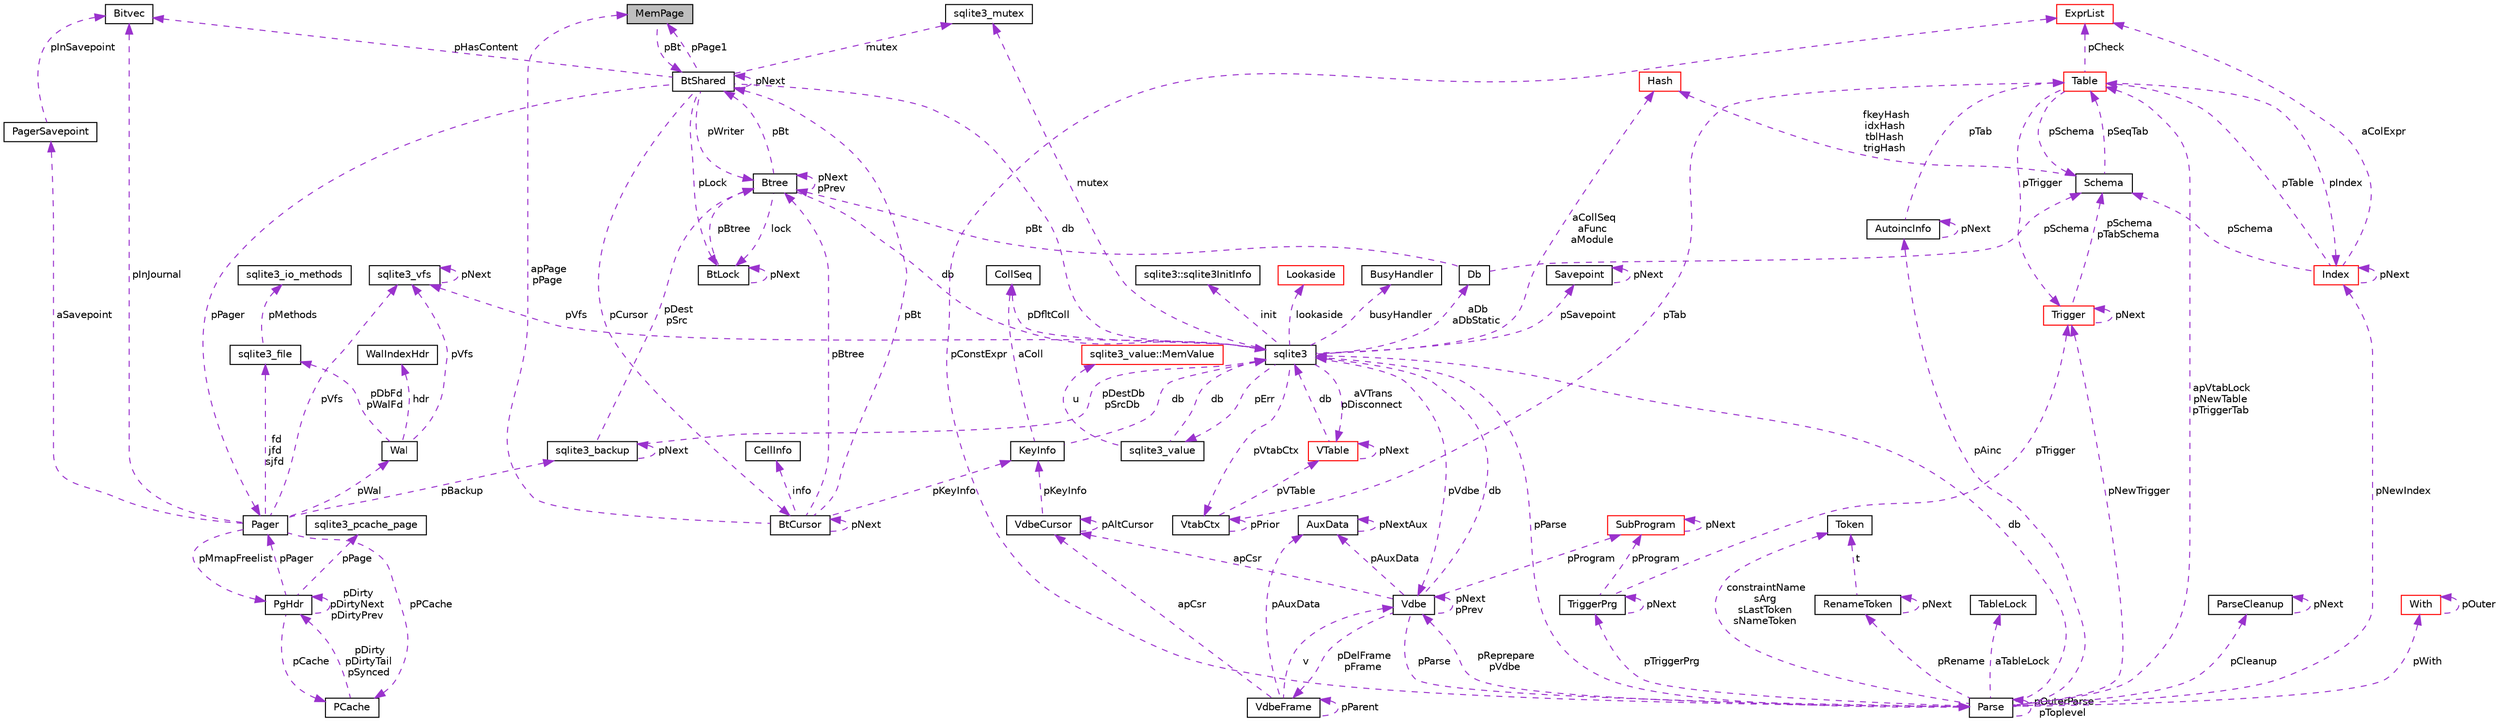 digraph "MemPage"
{
 // LATEX_PDF_SIZE
  edge [fontname="Helvetica",fontsize="10",labelfontname="Helvetica",labelfontsize="10"];
  node [fontname="Helvetica",fontsize="10",shape=record];
  Node1 [label="MemPage",height=0.2,width=0.4,color="black", fillcolor="grey75", style="filled", fontcolor="black",tooltip=" "];
  Node2 -> Node1 [dir="back",color="darkorchid3",fontsize="10",style="dashed",label=" pBt" ,fontname="Helvetica"];
  Node2 [label="BtShared",height=0.2,width=0.4,color="black", fillcolor="white", style="filled",URL="$d4/da0/structBtShared.html",tooltip=" "];
  Node3 -> Node2 [dir="back",color="darkorchid3",fontsize="10",style="dashed",label=" pPager" ,fontname="Helvetica"];
  Node3 [label="Pager",height=0.2,width=0.4,color="black", fillcolor="white", style="filled",URL="$d3/d8c/structPager.html",tooltip=" "];
  Node4 -> Node3 [dir="back",color="darkorchid3",fontsize="10",style="dashed",label=" pVfs" ,fontname="Helvetica"];
  Node4 [label="sqlite3_vfs",height=0.2,width=0.4,color="black", fillcolor="white", style="filled",URL="$d3/d36/structsqlite3__vfs.html",tooltip=" "];
  Node4 -> Node4 [dir="back",color="darkorchid3",fontsize="10",style="dashed",label=" pNext" ,fontname="Helvetica"];
  Node5 -> Node3 [dir="back",color="darkorchid3",fontsize="10",style="dashed",label=" pInJournal" ,fontname="Helvetica"];
  Node5 [label="Bitvec",height=0.2,width=0.4,color="black", fillcolor="white", style="filled",URL="$db/d1b/sqlite3_8c.html#de/da7/structBitvec",tooltip=" "];
  Node6 -> Node3 [dir="back",color="darkorchid3",fontsize="10",style="dashed",label=" fd\njfd\nsjfd" ,fontname="Helvetica"];
  Node6 [label="sqlite3_file",height=0.2,width=0.4,color="black", fillcolor="white", style="filled",URL="$de/dd3/sqlite3_8h.html#db/db0/structsqlite3__file",tooltip=" "];
  Node7 -> Node6 [dir="back",color="darkorchid3",fontsize="10",style="dashed",label=" pMethods" ,fontname="Helvetica"];
  Node7 [label="sqlite3_io_methods",height=0.2,width=0.4,color="black", fillcolor="white", style="filled",URL="$d9/df3/structsqlite3__io__methods.html",tooltip=" "];
  Node8 -> Node3 [dir="back",color="darkorchid3",fontsize="10",style="dashed",label=" pBackup" ,fontname="Helvetica"];
  Node8 [label="sqlite3_backup",height=0.2,width=0.4,color="black", fillcolor="white", style="filled",URL="$db/d1b/sqlite3_8c.html#d4/da8/structsqlite3__backup",tooltip=" "];
  Node9 -> Node8 [dir="back",color="darkorchid3",fontsize="10",style="dashed",label=" pDestDb\npSrcDb" ,fontname="Helvetica"];
  Node9 [label="sqlite3",height=0.2,width=0.4,color="black", fillcolor="white", style="filled",URL="$d9/dcd/structsqlite3.html",tooltip=" "];
  Node4 -> Node9 [dir="back",color="darkorchid3",fontsize="10",style="dashed",label=" pVfs" ,fontname="Helvetica"];
  Node10 -> Node9 [dir="back",color="darkorchid3",fontsize="10",style="dashed",label=" pVdbe" ,fontname="Helvetica"];
  Node10 [label="Vdbe",height=0.2,width=0.4,color="black", fillcolor="white", style="filled",URL="$db/d1b/sqlite3_8c.html#de/d53/structVdbe",tooltip=" "];
  Node9 -> Node10 [dir="back",color="darkorchid3",fontsize="10",style="dashed",label=" db" ,fontname="Helvetica"];
  Node10 -> Node10 [dir="back",color="darkorchid3",fontsize="10",style="dashed",label=" pNext\npPrev" ,fontname="Helvetica"];
  Node11 -> Node10 [dir="back",color="darkorchid3",fontsize="10",style="dashed",label=" pParse" ,fontname="Helvetica"];
  Node11 [label="Parse",height=0.2,width=0.4,color="black", fillcolor="white", style="filled",URL="$db/d1b/sqlite3_8c.html#db/dbb/structParse",tooltip=" "];
  Node9 -> Node11 [dir="back",color="darkorchid3",fontsize="10",style="dashed",label=" db" ,fontname="Helvetica"];
  Node10 -> Node11 [dir="back",color="darkorchid3",fontsize="10",style="dashed",label=" pReprepare\npVdbe" ,fontname="Helvetica"];
  Node12 -> Node11 [dir="back",color="darkorchid3",fontsize="10",style="dashed",label=" pConstExpr" ,fontname="Helvetica"];
  Node12 [label="ExprList",height=0.2,width=0.4,color="red", fillcolor="white", style="filled",URL="$db/d1b/sqlite3_8c.html#d5/d5c/structExprList",tooltip=" "];
  Node38 -> Node11 [dir="back",color="darkorchid3",fontsize="10",style="dashed",label=" constraintName\nsArg\nsLastToken\nsNameToken" ,fontname="Helvetica"];
  Node38 [label="Token",height=0.2,width=0.4,color="black", fillcolor="white", style="filled",URL="$db/d1b/sqlite3_8c.html#df/dcd/structToken",tooltip=" "];
  Node39 -> Node11 [dir="back",color="darkorchid3",fontsize="10",style="dashed",label=" aTableLock" ,fontname="Helvetica"];
  Node39 [label="TableLock",height=0.2,width=0.4,color="black", fillcolor="white", style="filled",URL="$db/d1b/sqlite3_8c.html#d1/d79/structTableLock",tooltip=" "];
  Node40 -> Node11 [dir="back",color="darkorchid3",fontsize="10",style="dashed",label=" pAinc" ,fontname="Helvetica"];
  Node40 [label="AutoincInfo",height=0.2,width=0.4,color="black", fillcolor="white", style="filled",URL="$db/d1b/sqlite3_8c.html#db/d7b/structAutoincInfo",tooltip=" "];
  Node40 -> Node40 [dir="back",color="darkorchid3",fontsize="10",style="dashed",label=" pNext" ,fontname="Helvetica"];
  Node17 -> Node40 [dir="back",color="darkorchid3",fontsize="10",style="dashed",label=" pTab" ,fontname="Helvetica"];
  Node17 [label="Table",height=0.2,width=0.4,color="red", fillcolor="white", style="filled",URL="$db/d1b/sqlite3_8c.html#dc/dcb/structTable",tooltip=" "];
  Node19 -> Node17 [dir="back",color="darkorchid3",fontsize="10",style="dashed",label=" pIndex" ,fontname="Helvetica"];
  Node19 [label="Index",height=0.2,width=0.4,color="red", fillcolor="white", style="filled",URL="$db/d1b/sqlite3_8c.html#df/d86/structIndex",tooltip=" "];
  Node17 -> Node19 [dir="back",color="darkorchid3",fontsize="10",style="dashed",label=" pTable" ,fontname="Helvetica"];
  Node19 -> Node19 [dir="back",color="darkorchid3",fontsize="10",style="dashed",label=" pNext" ,fontname="Helvetica"];
  Node20 -> Node19 [dir="back",color="darkorchid3",fontsize="10",style="dashed",label=" pSchema" ,fontname="Helvetica"];
  Node20 [label="Schema",height=0.2,width=0.4,color="black", fillcolor="white", style="filled",URL="$db/d1b/sqlite3_8c.html#d8/db0/structSchema",tooltip=" "];
  Node21 -> Node20 [dir="back",color="darkorchid3",fontsize="10",style="dashed",label=" fkeyHash\nidxHash\ntblHash\ntrigHash" ,fontname="Helvetica"];
  Node21 [label="Hash",height=0.2,width=0.4,color="red", fillcolor="white", style="filled",URL="$db/d1b/sqlite3_8c.html#d1/dbe/structHash",tooltip=" "];
  Node17 -> Node20 [dir="back",color="darkorchid3",fontsize="10",style="dashed",label=" pSeqTab" ,fontname="Helvetica"];
  Node12 -> Node19 [dir="back",color="darkorchid3",fontsize="10",style="dashed",label=" aColExpr" ,fontname="Helvetica"];
  Node12 -> Node17 [dir="back",color="darkorchid3",fontsize="10",style="dashed",label=" pCheck" ,fontname="Helvetica"];
  Node24 -> Node17 [dir="back",color="darkorchid3",fontsize="10",style="dashed",label=" pTrigger" ,fontname="Helvetica"];
  Node24 [label="Trigger",height=0.2,width=0.4,color="red", fillcolor="white", style="filled",URL="$db/d1b/sqlite3_8c.html#dc/d15/structTrigger",tooltip=" "];
  Node20 -> Node24 [dir="back",color="darkorchid3",fontsize="10",style="dashed",label=" pSchema\npTabSchema" ,fontname="Helvetica"];
  Node24 -> Node24 [dir="back",color="darkorchid3",fontsize="10",style="dashed",label=" pNext" ,fontname="Helvetica"];
  Node20 -> Node17 [dir="back",color="darkorchid3",fontsize="10",style="dashed",label=" pSchema" ,fontname="Helvetica"];
  Node11 -> Node11 [dir="back",color="darkorchid3",fontsize="10",style="dashed",label=" pOuterParse\npToplevel" ,fontname="Helvetica"];
  Node17 -> Node11 [dir="back",color="darkorchid3",fontsize="10",style="dashed",label=" apVtabLock\npNewTable\npTriggerTab" ,fontname="Helvetica"];
  Node41 -> Node11 [dir="back",color="darkorchid3",fontsize="10",style="dashed",label=" pTriggerPrg" ,fontname="Helvetica"];
  Node41 [label="TriggerPrg",height=0.2,width=0.4,color="black", fillcolor="white", style="filled",URL="$db/d1b/sqlite3_8c.html#d9/d62/structTriggerPrg",tooltip=" "];
  Node24 -> Node41 [dir="back",color="darkorchid3",fontsize="10",style="dashed",label=" pTrigger" ,fontname="Helvetica"];
  Node41 -> Node41 [dir="back",color="darkorchid3",fontsize="10",style="dashed",label=" pNext" ,fontname="Helvetica"];
  Node42 -> Node41 [dir="back",color="darkorchid3",fontsize="10",style="dashed",label=" pProgram" ,fontname="Helvetica"];
  Node42 [label="SubProgram",height=0.2,width=0.4,color="red", fillcolor="white", style="filled",URL="$db/d1b/sqlite3_8c.html#de/d7a/structSubProgram",tooltip=" "];
  Node42 -> Node42 [dir="back",color="darkorchid3",fontsize="10",style="dashed",label=" pNext" ,fontname="Helvetica"];
  Node54 -> Node11 [dir="back",color="darkorchid3",fontsize="10",style="dashed",label=" pCleanup" ,fontname="Helvetica"];
  Node54 [label="ParseCleanup",height=0.2,width=0.4,color="black", fillcolor="white", style="filled",URL="$de/d52/structParseCleanup.html",tooltip=" "];
  Node54 -> Node54 [dir="back",color="darkorchid3",fontsize="10",style="dashed",label=" pNext" ,fontname="Helvetica"];
  Node19 -> Node11 [dir="back",color="darkorchid3",fontsize="10",style="dashed",label=" pNewIndex" ,fontname="Helvetica"];
  Node24 -> Node11 [dir="back",color="darkorchid3",fontsize="10",style="dashed",label=" pNewTrigger" ,fontname="Helvetica"];
  Node31 -> Node11 [dir="back",color="darkorchid3",fontsize="10",style="dashed",label=" pWith" ,fontname="Helvetica"];
  Node31 [label="With",height=0.2,width=0.4,color="red", fillcolor="white", style="filled",URL="$db/d1b/sqlite3_8c.html#df/d70/structWith",tooltip=" "];
  Node31 -> Node31 [dir="back",color="darkorchid3",fontsize="10",style="dashed",label=" pOuter" ,fontname="Helvetica"];
  Node55 -> Node11 [dir="back",color="darkorchid3",fontsize="10",style="dashed",label=" pRename" ,fontname="Helvetica"];
  Node55 [label="RenameToken",height=0.2,width=0.4,color="black", fillcolor="white", style="filled",URL="$db/d1b/sqlite3_8c.html#d7/db5/structRenameToken",tooltip=" "];
  Node38 -> Node55 [dir="back",color="darkorchid3",fontsize="10",style="dashed",label=" t" ,fontname="Helvetica"];
  Node55 -> Node55 [dir="back",color="darkorchid3",fontsize="10",style="dashed",label=" pNext" ,fontname="Helvetica"];
  Node56 -> Node10 [dir="back",color="darkorchid3",fontsize="10",style="dashed",label=" apCsr" ,fontname="Helvetica"];
  Node56 [label="VdbeCursor",height=0.2,width=0.4,color="black", fillcolor="white", style="filled",URL="$db/d1b/sqlite3_8c.html#d0/dd5/structVdbeCursor",tooltip=" "];
  Node56 -> Node56 [dir="back",color="darkorchid3",fontsize="10",style="dashed",label=" pAltCursor" ,fontname="Helvetica"];
  Node53 -> Node56 [dir="back",color="darkorchid3",fontsize="10",style="dashed",label=" pKeyInfo" ,fontname="Helvetica"];
  Node53 [label="KeyInfo",height=0.2,width=0.4,color="black", fillcolor="white", style="filled",URL="$db/d1b/sqlite3_8c.html#d2/d51/structKeyInfo",tooltip=" "];
  Node9 -> Node53 [dir="back",color="darkorchid3",fontsize="10",style="dashed",label=" db" ,fontname="Helvetica"];
  Node48 -> Node53 [dir="back",color="darkorchid3",fontsize="10",style="dashed",label=" aColl" ,fontname="Helvetica"];
  Node48 [label="CollSeq",height=0.2,width=0.4,color="black", fillcolor="white", style="filled",URL="$d1/d4e/structCollSeq.html",tooltip=" "];
  Node57 -> Node10 [dir="back",color="darkorchid3",fontsize="10",style="dashed",label=" pDelFrame\npFrame" ,fontname="Helvetica"];
  Node57 [label="VdbeFrame",height=0.2,width=0.4,color="black", fillcolor="white", style="filled",URL="$db/d1b/sqlite3_8c.html#df/db1/structVdbeFrame",tooltip=" "];
  Node10 -> Node57 [dir="back",color="darkorchid3",fontsize="10",style="dashed",label=" v" ,fontname="Helvetica"];
  Node57 -> Node57 [dir="back",color="darkorchid3",fontsize="10",style="dashed",label=" pParent" ,fontname="Helvetica"];
  Node56 -> Node57 [dir="back",color="darkorchid3",fontsize="10",style="dashed",label=" apCsr" ,fontname="Helvetica"];
  Node58 -> Node57 [dir="back",color="darkorchid3",fontsize="10",style="dashed",label=" pAuxData" ,fontname="Helvetica"];
  Node58 [label="AuxData",height=0.2,width=0.4,color="black", fillcolor="white", style="filled",URL="$d7/d4c/structAuxData.html",tooltip=" "];
  Node58 -> Node58 [dir="back",color="darkorchid3",fontsize="10",style="dashed",label=" pNextAux" ,fontname="Helvetica"];
  Node42 -> Node10 [dir="back",color="darkorchid3",fontsize="10",style="dashed",label=" pProgram" ,fontname="Helvetica"];
  Node58 -> Node10 [dir="back",color="darkorchid3",fontsize="10",style="dashed",label=" pAuxData" ,fontname="Helvetica"];
  Node48 -> Node9 [dir="back",color="darkorchid3",fontsize="10",style="dashed",label=" pDfltColl" ,fontname="Helvetica"];
  Node59 -> Node9 [dir="back",color="darkorchid3",fontsize="10",style="dashed",label=" mutex" ,fontname="Helvetica"];
  Node59 [label="sqlite3_mutex",height=0.2,width=0.4,color="black", fillcolor="white", style="filled",URL="$db/d1b/sqlite3_8c.html#d5/d3c/structsqlite3__mutex",tooltip=" "];
  Node60 -> Node9 [dir="back",color="darkorchid3",fontsize="10",style="dashed",label=" aDb\naDbStatic" ,fontname="Helvetica"];
  Node60 [label="Db",height=0.2,width=0.4,color="black", fillcolor="white", style="filled",URL="$db/d1b/sqlite3_8c.html#d2/d6b/structDb",tooltip=" "];
  Node61 -> Node60 [dir="back",color="darkorchid3",fontsize="10",style="dashed",label=" pBt" ,fontname="Helvetica"];
  Node61 [label="Btree",height=0.2,width=0.4,color="black", fillcolor="white", style="filled",URL="$db/d1b/sqlite3_8c.html#dd/db3/structBtree",tooltip=" "];
  Node9 -> Node61 [dir="back",color="darkorchid3",fontsize="10",style="dashed",label=" db" ,fontname="Helvetica"];
  Node2 -> Node61 [dir="back",color="darkorchid3",fontsize="10",style="dashed",label=" pBt" ,fontname="Helvetica"];
  Node61 -> Node61 [dir="back",color="darkorchid3",fontsize="10",style="dashed",label=" pNext\npPrev" ,fontname="Helvetica"];
  Node62 -> Node61 [dir="back",color="darkorchid3",fontsize="10",style="dashed",label=" lock" ,fontname="Helvetica"];
  Node62 [label="BtLock",height=0.2,width=0.4,color="black", fillcolor="white", style="filled",URL="$db/d1b/sqlite3_8c.html#db/dc1/structBtLock",tooltip=" "];
  Node61 -> Node62 [dir="back",color="darkorchid3",fontsize="10",style="dashed",label=" pBtree" ,fontname="Helvetica"];
  Node62 -> Node62 [dir="back",color="darkorchid3",fontsize="10",style="dashed",label=" pNext" ,fontname="Helvetica"];
  Node20 -> Node60 [dir="back",color="darkorchid3",fontsize="10",style="dashed",label=" pSchema" ,fontname="Helvetica"];
  Node63 -> Node9 [dir="back",color="darkorchid3",fontsize="10",style="dashed",label=" init" ,fontname="Helvetica"];
  Node63 [label="sqlite3::sqlite3InitInfo",height=0.2,width=0.4,color="black", fillcolor="white", style="filled",URL="$d9/dcd/structsqlite3.html#df/d52/structsqlite3_1_1sqlite3InitInfo",tooltip=" "];
  Node11 -> Node9 [dir="back",color="darkorchid3",fontsize="10",style="dashed",label=" pParse" ,fontname="Helvetica"];
  Node46 -> Node9 [dir="back",color="darkorchid3",fontsize="10",style="dashed",label=" pErr" ,fontname="Helvetica"];
  Node46 [label="sqlite3_value",height=0.2,width=0.4,color="black", fillcolor="white", style="filled",URL="$d0/d9c/structsqlite3__value.html",tooltip=" "];
  Node47 -> Node46 [dir="back",color="darkorchid3",fontsize="10",style="dashed",label=" u" ,fontname="Helvetica"];
  Node47 [label="sqlite3_value::MemValue",height=0.2,width=0.4,color="red", fillcolor="white", style="filled",URL="$d0/d9c/structsqlite3__value.html#d5/da9/unionsqlite3__value_1_1MemValue",tooltip=" "];
  Node9 -> Node46 [dir="back",color="darkorchid3",fontsize="10",style="dashed",label=" db" ,fontname="Helvetica"];
  Node64 -> Node9 [dir="back",color="darkorchid3",fontsize="10",style="dashed",label=" lookaside" ,fontname="Helvetica"];
  Node64 [label="Lookaside",height=0.2,width=0.4,color="red", fillcolor="white", style="filled",URL="$db/d1b/sqlite3_8c.html#d9/d54/structLookaside",tooltip=" "];
  Node21 -> Node9 [dir="back",color="darkorchid3",fontsize="10",style="dashed",label=" aCollSeq\naFunc\naModule" ,fontname="Helvetica"];
  Node66 -> Node9 [dir="back",color="darkorchid3",fontsize="10",style="dashed",label=" pVtabCtx" ,fontname="Helvetica"];
  Node66 [label="VtabCtx",height=0.2,width=0.4,color="black", fillcolor="white", style="filled",URL="$db/d1b/sqlite3_8c.html#d3/d4f/structVtabCtx",tooltip=" "];
  Node49 -> Node66 [dir="back",color="darkorchid3",fontsize="10",style="dashed",label=" pVTable" ,fontname="Helvetica"];
  Node49 [label="VTable",height=0.2,width=0.4,color="red", fillcolor="white", style="filled",URL="$db/d1b/sqlite3_8c.html#d9/dde/structVTable",tooltip=" "];
  Node9 -> Node49 [dir="back",color="darkorchid3",fontsize="10",style="dashed",label=" db" ,fontname="Helvetica"];
  Node49 -> Node49 [dir="back",color="darkorchid3",fontsize="10",style="dashed",label=" pNext" ,fontname="Helvetica"];
  Node17 -> Node66 [dir="back",color="darkorchid3",fontsize="10",style="dashed",label=" pTab" ,fontname="Helvetica"];
  Node66 -> Node66 [dir="back",color="darkorchid3",fontsize="10",style="dashed",label=" pPrior" ,fontname="Helvetica"];
  Node49 -> Node9 [dir="back",color="darkorchid3",fontsize="10",style="dashed",label=" aVTrans\npDisconnect" ,fontname="Helvetica"];
  Node67 -> Node9 [dir="back",color="darkorchid3",fontsize="10",style="dashed",label=" busyHandler" ,fontname="Helvetica"];
  Node67 [label="BusyHandler",height=0.2,width=0.4,color="black", fillcolor="white", style="filled",URL="$dc/d2e/structBusyHandler.html",tooltip=" "];
  Node68 -> Node9 [dir="back",color="darkorchid3",fontsize="10",style="dashed",label=" pSavepoint" ,fontname="Helvetica"];
  Node68 [label="Savepoint",height=0.2,width=0.4,color="black", fillcolor="white", style="filled",URL="$db/d1b/sqlite3_8c.html#d3/d2f/structSavepoint",tooltip=" "];
  Node68 -> Node68 [dir="back",color="darkorchid3",fontsize="10",style="dashed",label=" pNext" ,fontname="Helvetica"];
  Node61 -> Node8 [dir="back",color="darkorchid3",fontsize="10",style="dashed",label=" pDest\npSrc" ,fontname="Helvetica"];
  Node8 -> Node8 [dir="back",color="darkorchid3",fontsize="10",style="dashed",label=" pNext" ,fontname="Helvetica"];
  Node69 -> Node3 [dir="back",color="darkorchid3",fontsize="10",style="dashed",label=" aSavepoint" ,fontname="Helvetica"];
  Node69 [label="PagerSavepoint",height=0.2,width=0.4,color="black", fillcolor="white", style="filled",URL="$db/d1b/sqlite3_8c.html#d6/dfd/structPagerSavepoint",tooltip=" "];
  Node5 -> Node69 [dir="back",color="darkorchid3",fontsize="10",style="dashed",label=" pInSavepoint" ,fontname="Helvetica"];
  Node70 -> Node3 [dir="back",color="darkorchid3",fontsize="10",style="dashed",label=" pMmapFreelist" ,fontname="Helvetica"];
  Node70 [label="PgHdr",height=0.2,width=0.4,color="black", fillcolor="white", style="filled",URL="$db/d1b/sqlite3_8c.html#dc/dea/structPgHdr",tooltip=" "];
  Node71 -> Node70 [dir="back",color="darkorchid3",fontsize="10",style="dashed",label=" pPage" ,fontname="Helvetica"];
  Node71 [label="sqlite3_pcache_page",height=0.2,width=0.4,color="black", fillcolor="white", style="filled",URL="$de/dd3/sqlite3_8h.html#d8/d72/structsqlite3__pcache__page",tooltip=" "];
  Node72 -> Node70 [dir="back",color="darkorchid3",fontsize="10",style="dashed",label=" pCache" ,fontname="Helvetica"];
  Node72 [label="PCache",height=0.2,width=0.4,color="black", fillcolor="white", style="filled",URL="$d5/dd2/structPCache.html",tooltip=" "];
  Node70 -> Node72 [dir="back",color="darkorchid3",fontsize="10",style="dashed",label=" pDirty\npDirtyTail\npSynced" ,fontname="Helvetica"];
  Node70 -> Node70 [dir="back",color="darkorchid3",fontsize="10",style="dashed",label=" pDirty\npDirtyNext\npDirtyPrev" ,fontname="Helvetica"];
  Node3 -> Node70 [dir="back",color="darkorchid3",fontsize="10",style="dashed",label=" pPager" ,fontname="Helvetica"];
  Node72 -> Node3 [dir="back",color="darkorchid3",fontsize="10",style="dashed",label=" pPCache" ,fontname="Helvetica"];
  Node73 -> Node3 [dir="back",color="darkorchid3",fontsize="10",style="dashed",label=" pWal" ,fontname="Helvetica"];
  Node73 [label="Wal",height=0.2,width=0.4,color="black", fillcolor="white", style="filled",URL="$db/d1b/sqlite3_8c.html#dc/deb/structWal",tooltip=" "];
  Node4 -> Node73 [dir="back",color="darkorchid3",fontsize="10",style="dashed",label=" pVfs" ,fontname="Helvetica"];
  Node6 -> Node73 [dir="back",color="darkorchid3",fontsize="10",style="dashed",label=" pDbFd\npWalFd" ,fontname="Helvetica"];
  Node74 -> Node73 [dir="back",color="darkorchid3",fontsize="10",style="dashed",label=" hdr" ,fontname="Helvetica"];
  Node74 [label="WalIndexHdr",height=0.2,width=0.4,color="black", fillcolor="white", style="filled",URL="$db/d1b/sqlite3_8c.html#dc/d38/structWalIndexHdr",tooltip=" "];
  Node9 -> Node2 [dir="back",color="darkorchid3",fontsize="10",style="dashed",label=" db" ,fontname="Helvetica"];
  Node75 -> Node2 [dir="back",color="darkorchid3",fontsize="10",style="dashed",label=" pCursor" ,fontname="Helvetica"];
  Node75 [label="BtCursor",height=0.2,width=0.4,color="black", fillcolor="white", style="filled",URL="$db/d1b/sqlite3_8c.html#d9/d6e/structBtCursor",tooltip=" "];
  Node61 -> Node75 [dir="back",color="darkorchid3",fontsize="10",style="dashed",label=" pBtree" ,fontname="Helvetica"];
  Node2 -> Node75 [dir="back",color="darkorchid3",fontsize="10",style="dashed",label=" pBt" ,fontname="Helvetica"];
  Node75 -> Node75 [dir="back",color="darkorchid3",fontsize="10",style="dashed",label=" pNext" ,fontname="Helvetica"];
  Node76 -> Node75 [dir="back",color="darkorchid3",fontsize="10",style="dashed",label=" info" ,fontname="Helvetica"];
  Node76 [label="CellInfo",height=0.2,width=0.4,color="black", fillcolor="white", style="filled",URL="$db/d1b/sqlite3_8c.html#d7/dd5/structCellInfo",tooltip=" "];
  Node53 -> Node75 [dir="back",color="darkorchid3",fontsize="10",style="dashed",label=" pKeyInfo" ,fontname="Helvetica"];
  Node1 -> Node75 [dir="back",color="darkorchid3",fontsize="10",style="dashed",label=" apPage\npPage" ,fontname="Helvetica"];
  Node1 -> Node2 [dir="back",color="darkorchid3",fontsize="10",style="dashed",label=" pPage1" ,fontname="Helvetica"];
  Node59 -> Node2 [dir="back",color="darkorchid3",fontsize="10",style="dashed",label=" mutex" ,fontname="Helvetica"];
  Node5 -> Node2 [dir="back",color="darkorchid3",fontsize="10",style="dashed",label=" pHasContent" ,fontname="Helvetica"];
  Node2 -> Node2 [dir="back",color="darkorchid3",fontsize="10",style="dashed",label=" pNext" ,fontname="Helvetica"];
  Node62 -> Node2 [dir="back",color="darkorchid3",fontsize="10",style="dashed",label=" pLock" ,fontname="Helvetica"];
  Node61 -> Node2 [dir="back",color="darkorchid3",fontsize="10",style="dashed",label=" pWriter" ,fontname="Helvetica"];
}
